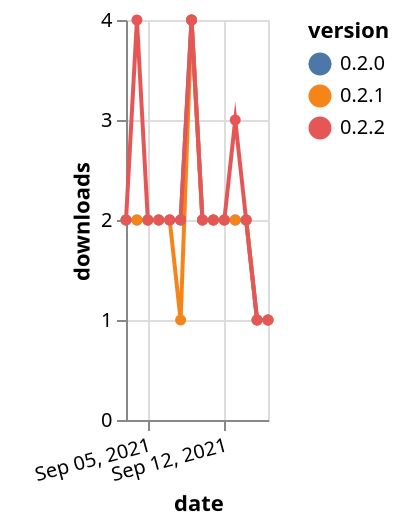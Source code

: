 {"$schema": "https://vega.github.io/schema/vega-lite/v5.json", "description": "A simple bar chart with embedded data.", "data": {"values": [{"date": "2021-09-03", "total": 2520, "delta": 2, "version": "0.2.0"}, {"date": "2021-09-04", "total": 2522, "delta": 2, "version": "0.2.0"}, {"date": "2021-09-05", "total": 2524, "delta": 2, "version": "0.2.0"}, {"date": "2021-09-06", "total": 2526, "delta": 2, "version": "0.2.0"}, {"date": "2021-09-07", "total": 2528, "delta": 2, "version": "0.2.0"}, {"date": "2021-09-08", "total": 2530, "delta": 2, "version": "0.2.0"}, {"date": "2021-09-09", "total": 2534, "delta": 4, "version": "0.2.0"}, {"date": "2021-09-10", "total": 2536, "delta": 2, "version": "0.2.0"}, {"date": "2021-09-11", "total": 2538, "delta": 2, "version": "0.2.0"}, {"date": "2021-09-12", "total": 2540, "delta": 2, "version": "0.2.0"}, {"date": "2021-09-13", "total": 2542, "delta": 2, "version": "0.2.0"}, {"date": "2021-09-14", "total": 2544, "delta": 2, "version": "0.2.0"}, {"date": "2021-09-15", "total": 2545, "delta": 1, "version": "0.2.0"}, {"date": "2021-09-16", "total": 2546, "delta": 1, "version": "0.2.0"}, {"date": "2021-09-03", "total": 2526, "delta": 2, "version": "0.2.1"}, {"date": "2021-09-04", "total": 2528, "delta": 2, "version": "0.2.1"}, {"date": "2021-09-05", "total": 2530, "delta": 2, "version": "0.2.1"}, {"date": "2021-09-06", "total": 2532, "delta": 2, "version": "0.2.1"}, {"date": "2021-09-07", "total": 2534, "delta": 2, "version": "0.2.1"}, {"date": "2021-09-08", "total": 2535, "delta": 1, "version": "0.2.1"}, {"date": "2021-09-09", "total": 2539, "delta": 4, "version": "0.2.1"}, {"date": "2021-09-10", "total": 2541, "delta": 2, "version": "0.2.1"}, {"date": "2021-09-11", "total": 2543, "delta": 2, "version": "0.2.1"}, {"date": "2021-09-12", "total": 2545, "delta": 2, "version": "0.2.1"}, {"date": "2021-09-13", "total": 2547, "delta": 2, "version": "0.2.1"}, {"date": "2021-09-14", "total": 2549, "delta": 2, "version": "0.2.1"}, {"date": "2021-09-15", "total": 2550, "delta": 1, "version": "0.2.1"}, {"date": "2021-09-16", "total": 2551, "delta": 1, "version": "0.2.1"}, {"date": "2021-09-03", "total": 2697, "delta": 2, "version": "0.2.2"}, {"date": "2021-09-04", "total": 2701, "delta": 4, "version": "0.2.2"}, {"date": "2021-09-05", "total": 2703, "delta": 2, "version": "0.2.2"}, {"date": "2021-09-06", "total": 2705, "delta": 2, "version": "0.2.2"}, {"date": "2021-09-07", "total": 2707, "delta": 2, "version": "0.2.2"}, {"date": "2021-09-08", "total": 2709, "delta": 2, "version": "0.2.2"}, {"date": "2021-09-09", "total": 2713, "delta": 4, "version": "0.2.2"}, {"date": "2021-09-10", "total": 2715, "delta": 2, "version": "0.2.2"}, {"date": "2021-09-11", "total": 2717, "delta": 2, "version": "0.2.2"}, {"date": "2021-09-12", "total": 2719, "delta": 2, "version": "0.2.2"}, {"date": "2021-09-13", "total": 2722, "delta": 3, "version": "0.2.2"}, {"date": "2021-09-14", "total": 2724, "delta": 2, "version": "0.2.2"}, {"date": "2021-09-15", "total": 2725, "delta": 1, "version": "0.2.2"}, {"date": "2021-09-16", "total": 2726, "delta": 1, "version": "0.2.2"}]}, "width": "container", "mark": {"type": "line", "point": {"filled": true}}, "encoding": {"x": {"field": "date", "type": "temporal", "timeUnit": "yearmonthdate", "title": "date", "axis": {"labelAngle": -15}}, "y": {"field": "delta", "type": "quantitative", "title": "downloads"}, "color": {"field": "version", "type": "nominal"}, "tooltip": {"field": "delta"}}}